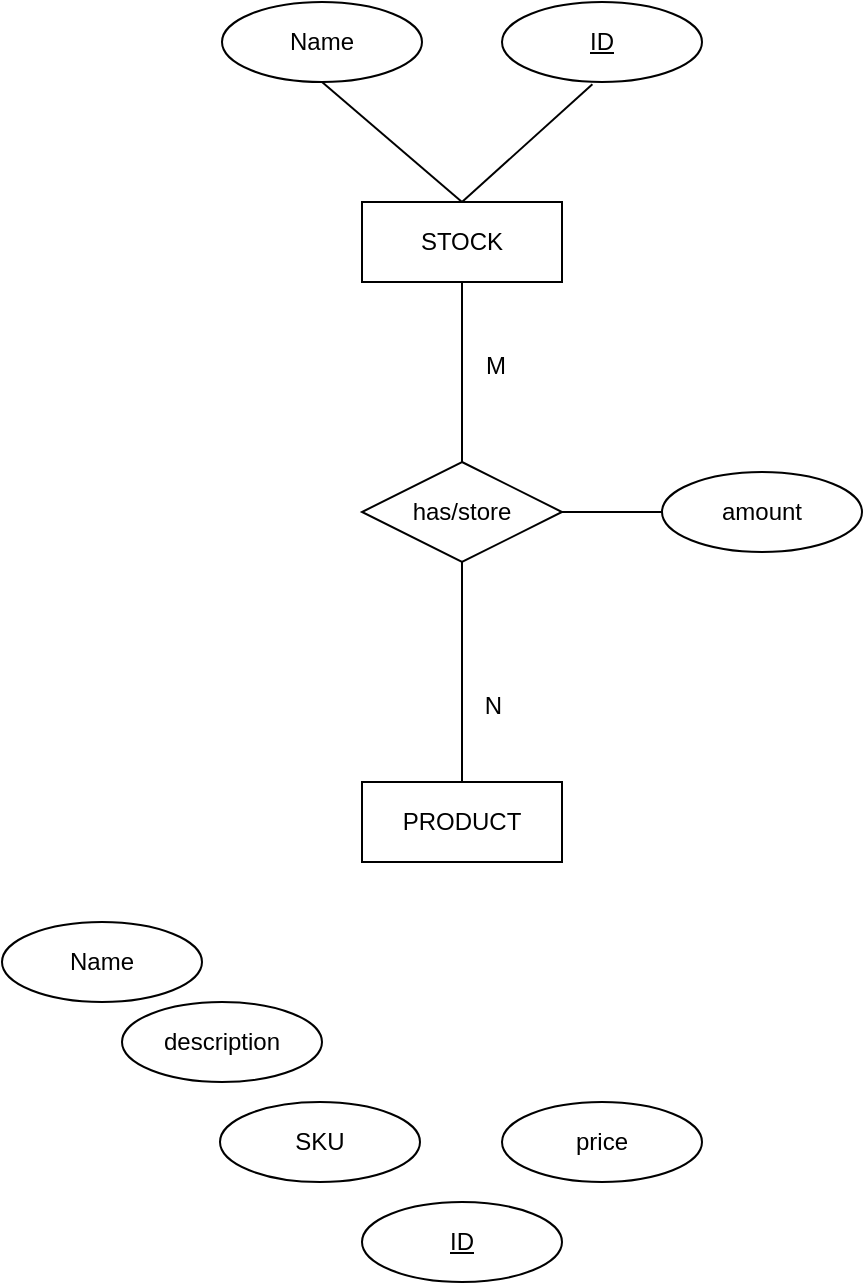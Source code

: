 <mxfile>
    <diagram id="i3jd6asy_jexo6d4eLKS" name="Page-1">
        <mxGraphModel dx="584" dy="660" grid="1" gridSize="10" guides="1" tooltips="1" connect="1" arrows="1" fold="1" page="1" pageScale="1" pageWidth="827" pageHeight="1169" math="0" shadow="0">
            <root>
                <mxCell id="0"/>
                <mxCell id="1" parent="0"/>
                <mxCell id="2" value="STOCK" style="whiteSpace=wrap;html=1;align=center;" vertex="1" parent="1">
                    <mxGeometry x="350" y="380" width="100" height="40" as="geometry"/>
                </mxCell>
                <mxCell id="3" value="PRODUCT" style="whiteSpace=wrap;html=1;align=center;" vertex="1" parent="1">
                    <mxGeometry x="350" y="670" width="100" height="40" as="geometry"/>
                </mxCell>
                <mxCell id="4" value="has/store" style="shape=rhombus;perimeter=rhombusPerimeter;whiteSpace=wrap;html=1;align=center;" vertex="1" parent="1">
                    <mxGeometry x="350" y="510" width="100" height="50" as="geometry"/>
                </mxCell>
                <mxCell id="6" value="" style="endArrow=none;html=1;rounded=0;exitX=0.5;exitY=1;exitDx=0;exitDy=0;entryX=0.5;entryY=0;entryDx=0;entryDy=0;" edge="1" parent="1" source="2" target="4">
                    <mxGeometry relative="1" as="geometry">
                        <mxPoint x="350" y="550" as="sourcePoint"/>
                        <mxPoint x="510" y="550" as="targetPoint"/>
                    </mxGeometry>
                </mxCell>
                <mxCell id="7" value="M" style="resizable=0;html=1;align=left;verticalAlign=bottom;" connectable="0" vertex="1" parent="6">
                    <mxGeometry x="-1" relative="1" as="geometry">
                        <mxPoint x="10" y="50" as="offset"/>
                    </mxGeometry>
                </mxCell>
                <mxCell id="9" value="" style="endArrow=none;html=1;rounded=0;exitX=0.5;exitY=1;exitDx=0;exitDy=0;entryX=0.5;entryY=0;entryDx=0;entryDy=0;" edge="1" parent="1" source="4" target="3">
                    <mxGeometry relative="1" as="geometry">
                        <mxPoint x="410" y="430" as="sourcePoint"/>
                        <mxPoint x="410" y="500" as="targetPoint"/>
                    </mxGeometry>
                </mxCell>
                <mxCell id="11" value="N" style="resizable=0;html=1;align=right;verticalAlign=bottom;" connectable="0" vertex="1" parent="9">
                    <mxGeometry x="1" relative="1" as="geometry">
                        <mxPoint x="20" y="-30" as="offset"/>
                    </mxGeometry>
                </mxCell>
                <mxCell id="13" value="Name" style="ellipse;whiteSpace=wrap;html=1;align=center;" vertex="1" parent="1">
                    <mxGeometry x="280" y="280" width="100" height="40" as="geometry"/>
                </mxCell>
                <mxCell id="16" value="ID" style="ellipse;whiteSpace=wrap;html=1;align=center;fontStyle=4;" vertex="1" parent="1">
                    <mxGeometry x="420" y="280" width="100" height="40" as="geometry"/>
                </mxCell>
                <mxCell id="17" value="" style="endArrow=none;html=1;rounded=0;exitX=0.5;exitY=1;exitDx=0;exitDy=0;entryX=0.5;entryY=0;entryDx=0;entryDy=0;" edge="1" parent="1" source="13" target="2">
                    <mxGeometry relative="1" as="geometry">
                        <mxPoint x="400" y="530" as="sourcePoint"/>
                        <mxPoint x="390" y="380" as="targetPoint"/>
                    </mxGeometry>
                </mxCell>
                <mxCell id="18" value="" style="endArrow=none;html=1;rounded=0;exitX=0.452;exitY=1.029;exitDx=0;exitDy=0;entryX=0.5;entryY=0;entryDx=0;entryDy=0;exitPerimeter=0;" edge="1" parent="1" source="16" target="2">
                    <mxGeometry relative="1" as="geometry">
                        <mxPoint x="340" y="330" as="sourcePoint"/>
                        <mxPoint x="410" y="390" as="targetPoint"/>
                    </mxGeometry>
                </mxCell>
                <mxCell id="19" value="Name" style="ellipse;whiteSpace=wrap;html=1;align=center;" vertex="1" parent="1">
                    <mxGeometry x="170" y="740" width="100" height="40" as="geometry"/>
                </mxCell>
                <mxCell id="21" value="description" style="ellipse;whiteSpace=wrap;html=1;align=center;" vertex="1" parent="1">
                    <mxGeometry x="230" y="780" width="100" height="40" as="geometry"/>
                </mxCell>
                <mxCell id="22" value="price" style="ellipse;whiteSpace=wrap;html=1;align=center;" vertex="1" parent="1">
                    <mxGeometry x="420" y="830" width="100" height="40" as="geometry"/>
                </mxCell>
                <mxCell id="23" value="amount" style="ellipse;whiteSpace=wrap;html=1;align=center;" vertex="1" parent="1">
                    <mxGeometry x="500" y="515" width="100" height="40" as="geometry"/>
                </mxCell>
                <mxCell id="26" value="" style="endArrow=none;html=1;rounded=0;exitX=1;exitY=0.5;exitDx=0;exitDy=0;entryX=0;entryY=0.5;entryDx=0;entryDy=0;" edge="1" parent="1" source="4" target="23">
                    <mxGeometry relative="1" as="geometry">
                        <mxPoint x="390" y="540" as="sourcePoint"/>
                        <mxPoint x="550" y="540" as="targetPoint"/>
                    </mxGeometry>
                </mxCell>
                <mxCell id="27" value="ID" style="ellipse;whiteSpace=wrap;html=1;align=center;fontStyle=4;" vertex="1" parent="1">
                    <mxGeometry x="350" y="880" width="100" height="40" as="geometry"/>
                </mxCell>
                <mxCell id="29" value="SKU" style="ellipse;whiteSpace=wrap;html=1;align=center;" vertex="1" parent="1">
                    <mxGeometry x="279" y="830" width="100" height="40" as="geometry"/>
                </mxCell>
            </root>
        </mxGraphModel>
    </diagram>
</mxfile>